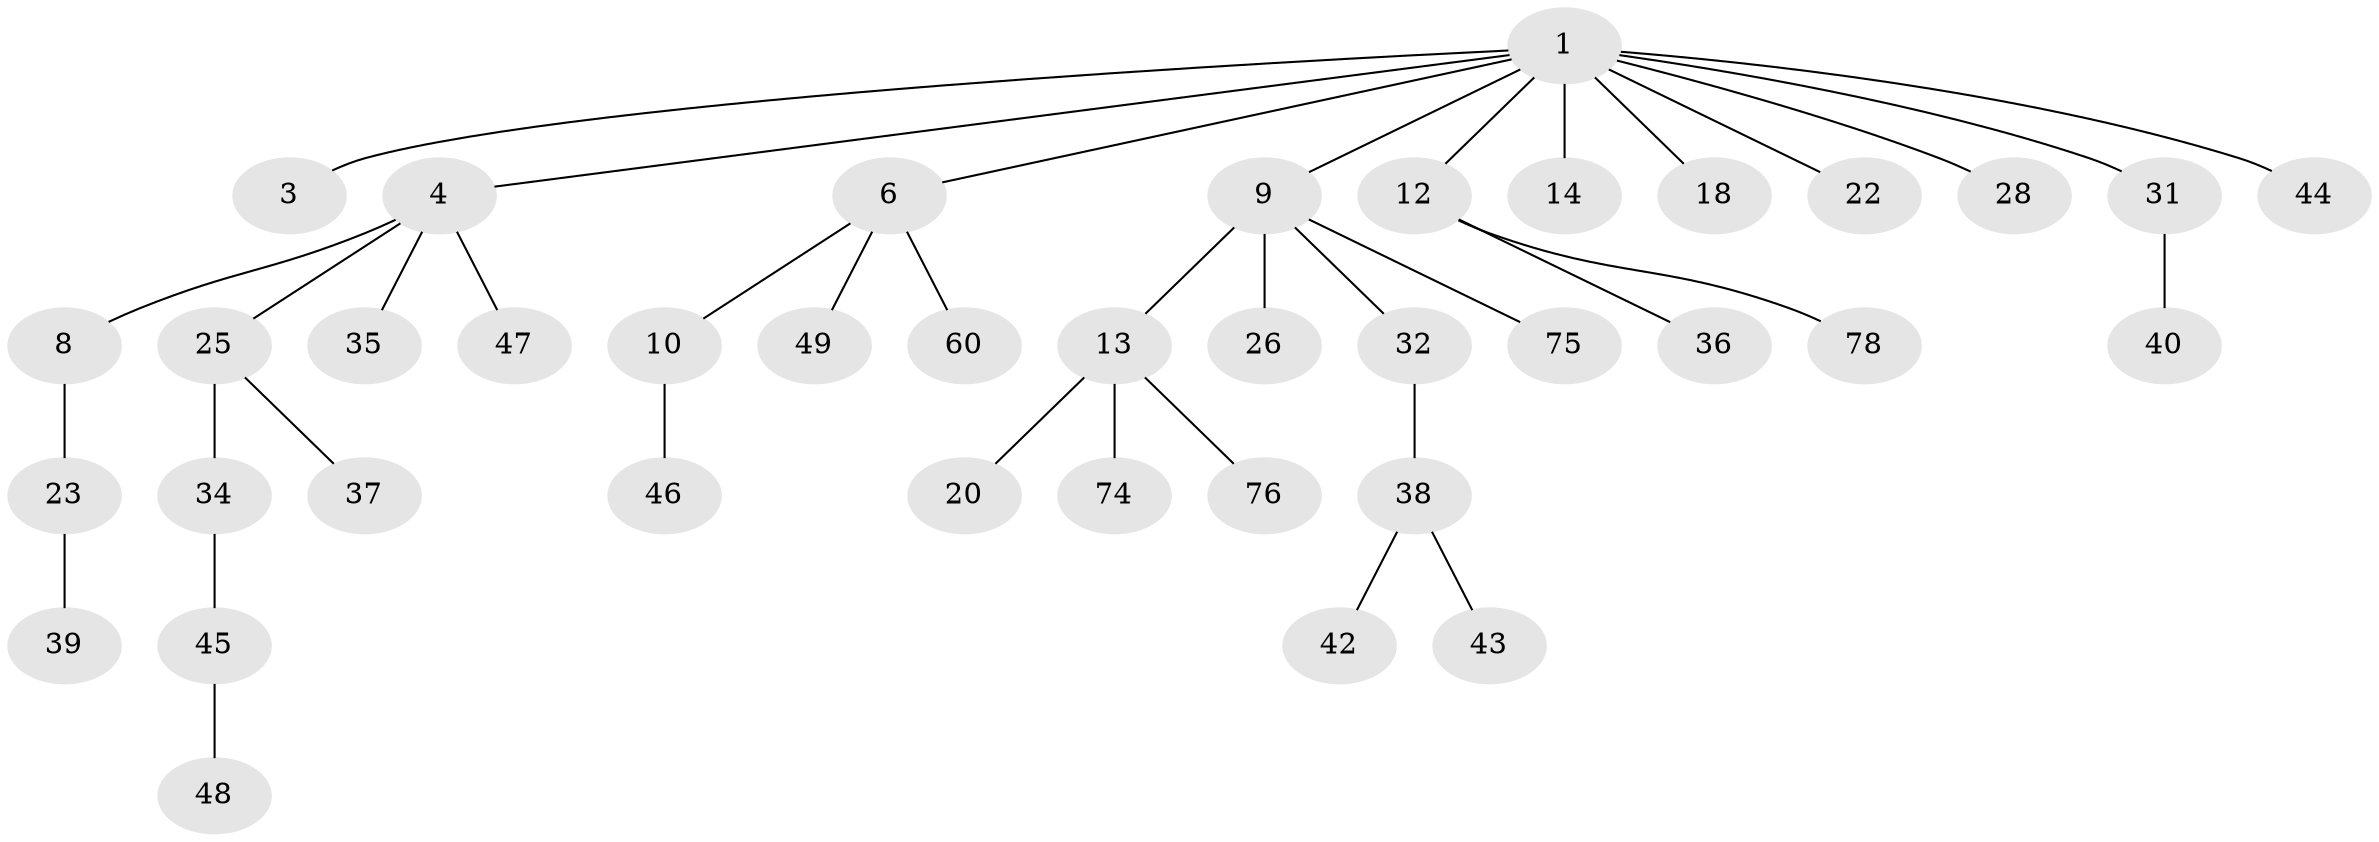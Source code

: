 // original degree distribution, {8: 0.01282051282051282, 5: 0.038461538461538464, 1: 0.48717948717948717, 3: 0.14102564102564102, 6: 0.01282051282051282, 2: 0.2692307692307692, 4: 0.038461538461538464}
// Generated by graph-tools (version 1.1) at 2025/15/03/09/25 04:15:36]
// undirected, 39 vertices, 38 edges
graph export_dot {
graph [start="1"]
  node [color=gray90,style=filled];
  1 [super="+2"];
  3;
  4 [super="+5+52"];
  6 [super="+30+33+7"];
  8;
  9 [super="+24+70"];
  10 [super="+11+16"];
  12 [super="+21+15"];
  13;
  14;
  18;
  20 [super="+68"];
  22;
  23;
  25 [super="+62+27"];
  26 [super="+53"];
  28 [super="+50"];
  31 [super="+51"];
  32 [super="+55"];
  34;
  35;
  36;
  37;
  38;
  39 [super="+41"];
  40 [super="+58"];
  42;
  43;
  44 [super="+71+61"];
  45;
  46;
  47;
  48;
  49;
  60;
  74;
  75;
  76;
  78;
  1 -- 6;
  1 -- 9;
  1 -- 12;
  1 -- 18;
  1 -- 22;
  1 -- 31;
  1 -- 44;
  1 -- 3;
  1 -- 4;
  1 -- 28;
  1 -- 14;
  4 -- 35;
  4 -- 8;
  4 -- 25;
  4 -- 47;
  6 -- 10;
  6 -- 60;
  6 -- 49;
  8 -- 23;
  9 -- 13;
  9 -- 32;
  9 -- 26;
  9 -- 75;
  10 -- 46;
  12 -- 78;
  12 -- 36;
  13 -- 20;
  13 -- 74;
  13 -- 76;
  23 -- 39;
  25 -- 34;
  25 -- 37;
  31 -- 40;
  32 -- 38;
  34 -- 45;
  38 -- 42;
  38 -- 43;
  45 -- 48;
}
